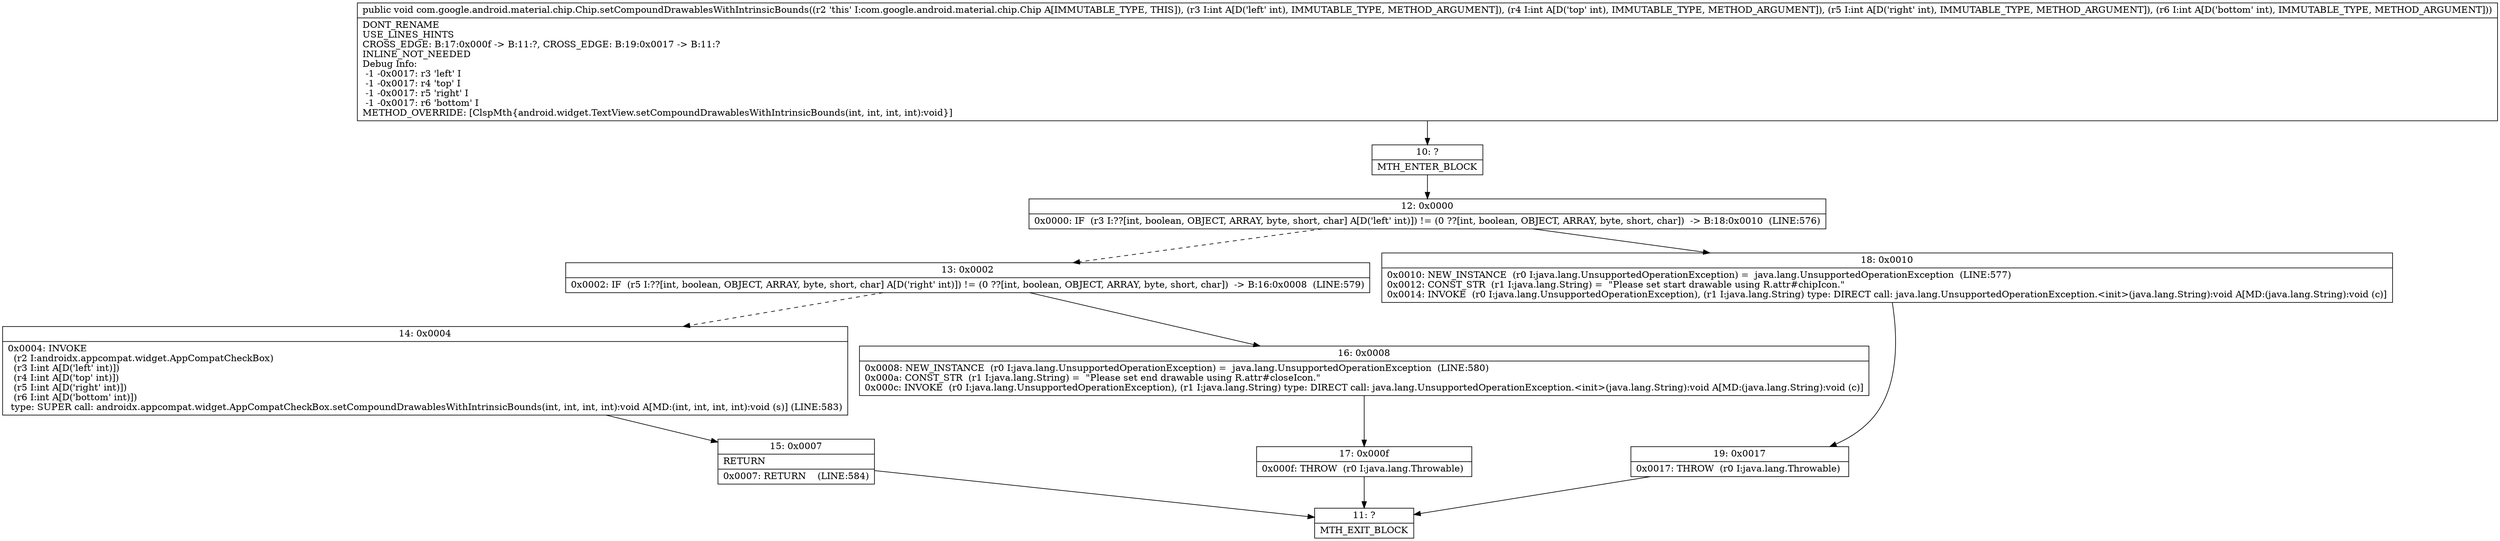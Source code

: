digraph "CFG forcom.google.android.material.chip.Chip.setCompoundDrawablesWithIntrinsicBounds(IIII)V" {
Node_10 [shape=record,label="{10\:\ ?|MTH_ENTER_BLOCK\l}"];
Node_12 [shape=record,label="{12\:\ 0x0000|0x0000: IF  (r3 I:??[int, boolean, OBJECT, ARRAY, byte, short, char] A[D('left' int)]) != (0 ??[int, boolean, OBJECT, ARRAY, byte, short, char])  \-\> B:18:0x0010  (LINE:576)\l}"];
Node_13 [shape=record,label="{13\:\ 0x0002|0x0002: IF  (r5 I:??[int, boolean, OBJECT, ARRAY, byte, short, char] A[D('right' int)]) != (0 ??[int, boolean, OBJECT, ARRAY, byte, short, char])  \-\> B:16:0x0008  (LINE:579)\l}"];
Node_14 [shape=record,label="{14\:\ 0x0004|0x0004: INVOKE  \l  (r2 I:androidx.appcompat.widget.AppCompatCheckBox)\l  (r3 I:int A[D('left' int)])\l  (r4 I:int A[D('top' int)])\l  (r5 I:int A[D('right' int)])\l  (r6 I:int A[D('bottom' int)])\l type: SUPER call: androidx.appcompat.widget.AppCompatCheckBox.setCompoundDrawablesWithIntrinsicBounds(int, int, int, int):void A[MD:(int, int, int, int):void (s)] (LINE:583)\l}"];
Node_15 [shape=record,label="{15\:\ 0x0007|RETURN\l|0x0007: RETURN    (LINE:584)\l}"];
Node_11 [shape=record,label="{11\:\ ?|MTH_EXIT_BLOCK\l}"];
Node_16 [shape=record,label="{16\:\ 0x0008|0x0008: NEW_INSTANCE  (r0 I:java.lang.UnsupportedOperationException) =  java.lang.UnsupportedOperationException  (LINE:580)\l0x000a: CONST_STR  (r1 I:java.lang.String) =  \"Please set end drawable using R.attr#closeIcon.\" \l0x000c: INVOKE  (r0 I:java.lang.UnsupportedOperationException), (r1 I:java.lang.String) type: DIRECT call: java.lang.UnsupportedOperationException.\<init\>(java.lang.String):void A[MD:(java.lang.String):void (c)]\l}"];
Node_17 [shape=record,label="{17\:\ 0x000f|0x000f: THROW  (r0 I:java.lang.Throwable) \l}"];
Node_18 [shape=record,label="{18\:\ 0x0010|0x0010: NEW_INSTANCE  (r0 I:java.lang.UnsupportedOperationException) =  java.lang.UnsupportedOperationException  (LINE:577)\l0x0012: CONST_STR  (r1 I:java.lang.String) =  \"Please set start drawable using R.attr#chipIcon.\" \l0x0014: INVOKE  (r0 I:java.lang.UnsupportedOperationException), (r1 I:java.lang.String) type: DIRECT call: java.lang.UnsupportedOperationException.\<init\>(java.lang.String):void A[MD:(java.lang.String):void (c)]\l}"];
Node_19 [shape=record,label="{19\:\ 0x0017|0x0017: THROW  (r0 I:java.lang.Throwable) \l}"];
MethodNode[shape=record,label="{public void com.google.android.material.chip.Chip.setCompoundDrawablesWithIntrinsicBounds((r2 'this' I:com.google.android.material.chip.Chip A[IMMUTABLE_TYPE, THIS]), (r3 I:int A[D('left' int), IMMUTABLE_TYPE, METHOD_ARGUMENT]), (r4 I:int A[D('top' int), IMMUTABLE_TYPE, METHOD_ARGUMENT]), (r5 I:int A[D('right' int), IMMUTABLE_TYPE, METHOD_ARGUMENT]), (r6 I:int A[D('bottom' int), IMMUTABLE_TYPE, METHOD_ARGUMENT]))  | DONT_RENAME\lUSE_LINES_HINTS\lCROSS_EDGE: B:17:0x000f \-\> B:11:?, CROSS_EDGE: B:19:0x0017 \-\> B:11:?\lINLINE_NOT_NEEDED\lDebug Info:\l  \-1 \-0x0017: r3 'left' I\l  \-1 \-0x0017: r4 'top' I\l  \-1 \-0x0017: r5 'right' I\l  \-1 \-0x0017: r6 'bottom' I\lMETHOD_OVERRIDE: [ClspMth\{android.widget.TextView.setCompoundDrawablesWithIntrinsicBounds(int, int, int, int):void\}]\l}"];
MethodNode -> Node_10;Node_10 -> Node_12;
Node_12 -> Node_13[style=dashed];
Node_12 -> Node_18;
Node_13 -> Node_14[style=dashed];
Node_13 -> Node_16;
Node_14 -> Node_15;
Node_15 -> Node_11;
Node_16 -> Node_17;
Node_17 -> Node_11;
Node_18 -> Node_19;
Node_19 -> Node_11;
}

